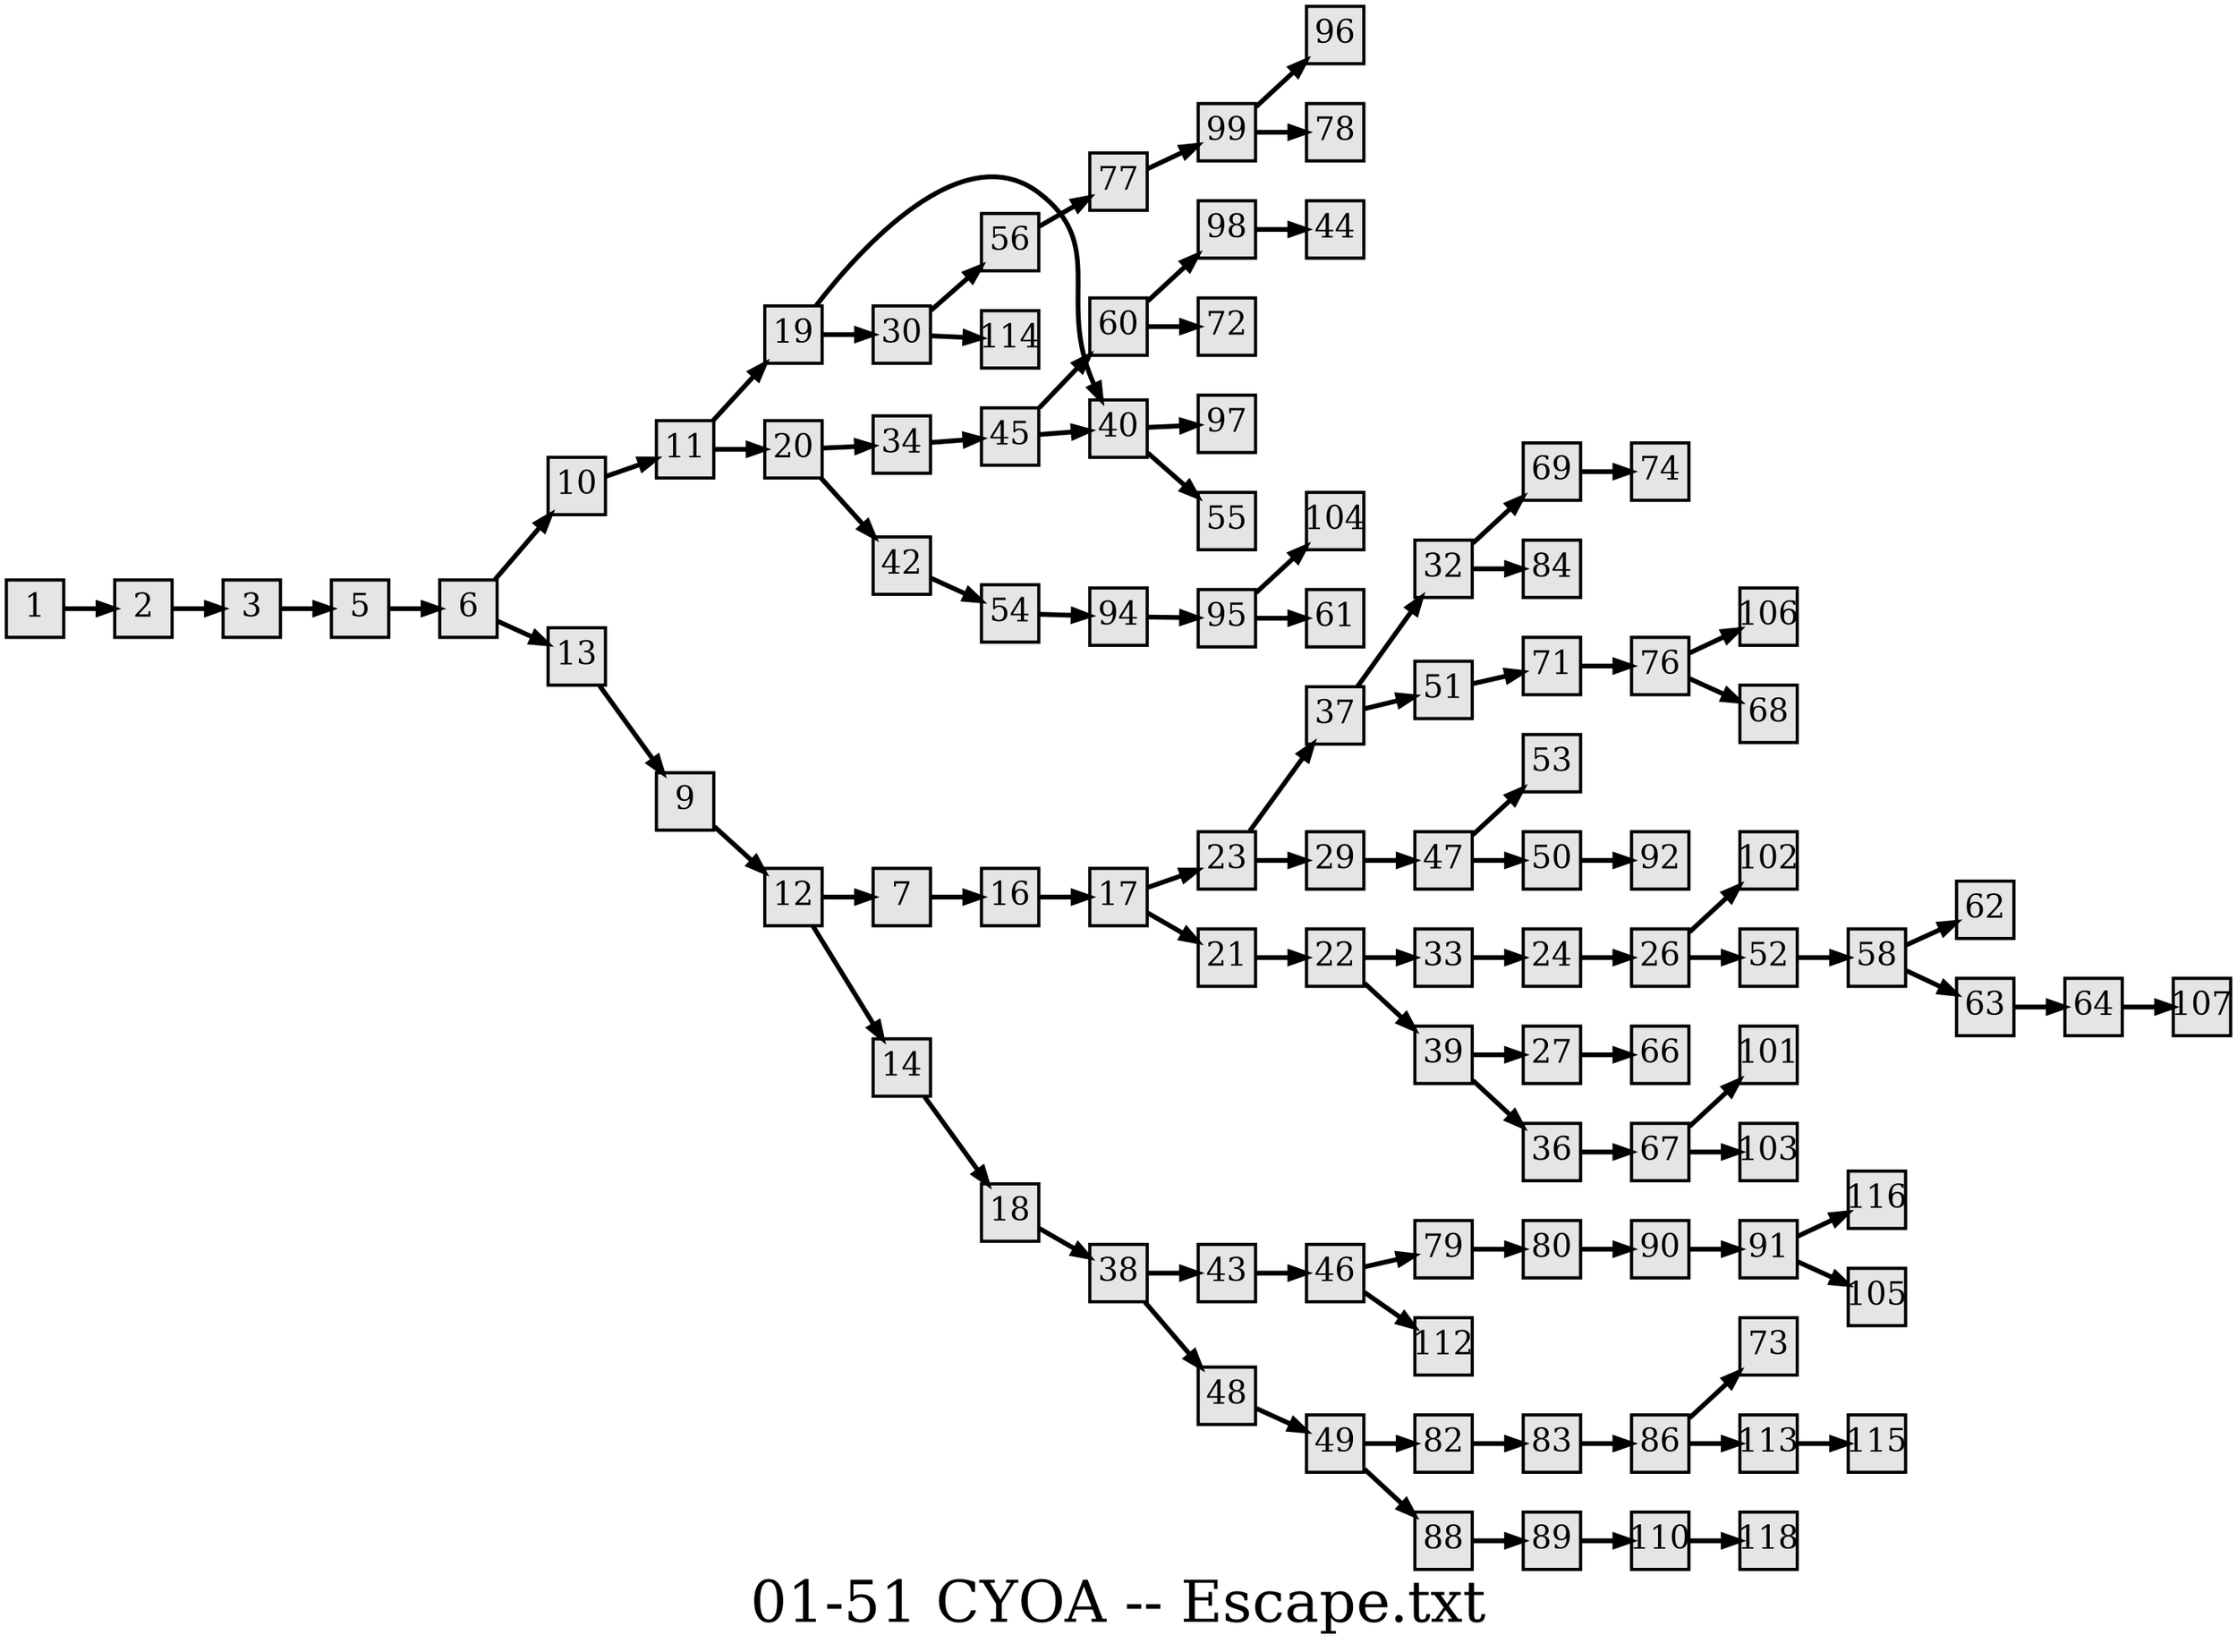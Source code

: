 digraph g{
  graph [ label="01-51 CYOA -- Escape.txt" rankdir=LR, ordering=out, fontsize=36, nodesep="0.35", ranksep="0.45"];
  node  [shape=rect, penwidth=2, fontsize=20, style=filled, fillcolor=grey90, margin="0,0", labelfloat=true, regular=true, fixedsize=true];
  edge  [labelfloat=true, penwidth=3, fontsize=12];

  1 -> 2;
  2 -> 3;
  3 -> 5;
  5 -> 6;
  6 -> 10;
  6 -> 13;
  7 -> 16;
  9 -> 12;
  10 -> 11;
  11 -> 19;
  11 -> 20;
  12 -> 7;
  12 -> 14;
  13 -> 9;
  14 -> 18;
  16 -> 17;
  17 -> 23;
  17 -> 21;
  18 -> 38;
  19 -> 40;
  19 -> 30;
  20 -> 34;
  20 -> 42;
  21 -> 22;
  22 -> 33;
  22 -> 39;
  23 -> 37;
  23 -> 29;
  24 -> 26;
  26 -> 102;
  26 -> 52;
  27 -> 66;
  29 -> 47;
  30 -> 56;
  30 -> 114;
  32 -> 69;
  32 -> 84;
  33 -> 24;
  34 -> 45;
  36 -> 67;
  37 -> 32;
  37 -> 51;
  38 -> 43;
  38 -> 48;
  39 -> 27;
  39 -> 36;
  40 -> 97;
  40 -> 55;
  42 -> 54;
  43 -> 46;
  45 -> 60;
  45 -> 40;
  46 -> 79;
  46 -> 112;
  47 -> 53;
  47 -> 50;
  48 -> 49;
  49 -> 82;
  49 -> 88;
  50 -> 92;
  51 -> 71;
  52 -> 58;
  54 -> 94;
  56 -> 77;
  58 -> 62;
  58 -> 63;
  60 -> 98;
  60 -> 72;
  63 -> 64;
  64 -> 107;
  67 -> 101;
  67 -> 103;
  69 -> 74;
  71 -> 76;
  76 -> 106;
  76 -> 68;
  77 -> 99;
  79 -> 80;
  80 -> 90;
  82 -> 83;
  83 -> 86;
  86 -> 73;
  86 -> 113;
  88 -> 89;
  89 -> 110;
  90 -> 91;
  91 -> 116;
  91 -> 105;
  94 -> 95;
  95 -> 104;
  95 -> 61;
  98 -> 44;
  99 -> 96;
  99 -> 78;
  110 -> 118;
  113 -> 115;
}

